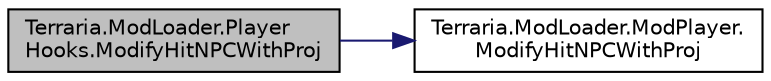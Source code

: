 digraph "Terraria.ModLoader.PlayerHooks.ModifyHitNPCWithProj"
{
  edge [fontname="Helvetica",fontsize="10",labelfontname="Helvetica",labelfontsize="10"];
  node [fontname="Helvetica",fontsize="10",shape=record];
  rankdir="LR";
  Node84 [label="Terraria.ModLoader.Player\lHooks.ModifyHitNPCWithProj",height=0.2,width=0.4,color="black", fillcolor="grey75", style="filled", fontcolor="black"];
  Node84 -> Node85 [color="midnightblue",fontsize="10",style="solid",fontname="Helvetica"];
  Node85 [label="Terraria.ModLoader.ModPlayer.\lModifyHitNPCWithProj",height=0.2,width=0.4,color="black", fillcolor="white", style="filled",URL="$class_terraria_1_1_mod_loader_1_1_mod_player.html#a1a2fe132bd0027cf73f4c10cf2229f5a"];
}
